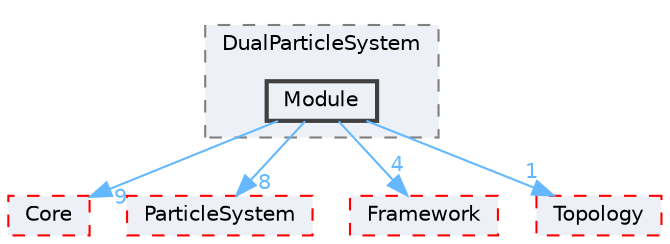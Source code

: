 digraph "D:/Peridyno/peridyno/src/Dynamics/Cuda/DualParticleSystem/Module"
{
 // LATEX_PDF_SIZE
  bgcolor="transparent";
  edge [fontname=Helvetica,fontsize=10,labelfontname=Helvetica,labelfontsize=10];
  node [fontname=Helvetica,fontsize=10,shape=box,height=0.2,width=0.4];
  compound=true
  subgraph clusterdir_102778e70a4b951d128f5283c12d43f5 {
    graph [ bgcolor="#edf0f7", pencolor="grey50", label="DualParticleSystem", fontname=Helvetica,fontsize=10 style="filled,dashed", URL="dir_102778e70a4b951d128f5283c12d43f5.html",tooltip=""]
  dir_fa6114302ab31b078bfe7c9b79bb4c98 [label="Module", fillcolor="#edf0f7", color="grey25", style="filled,bold", URL="dir_fa6114302ab31b078bfe7c9b79bb4c98.html",tooltip=""];
  }
  dir_18ab09de471ddf4a6c726bf6f36eb1c9 [label="Core", fillcolor="#edf0f7", color="red", style="filled,dashed", URL="dir_18ab09de471ddf4a6c726bf6f36eb1c9.html",tooltip=""];
  dir_5112e9c65d410148830e991585b68117 [label="ParticleSystem", fillcolor="#edf0f7", color="red", style="filled,dashed", URL="dir_5112e9c65d410148830e991585b68117.html",tooltip=""];
  dir_72c161997c5186b0a4bbf39a44809cf4 [label="Framework", fillcolor="#edf0f7", color="red", style="filled,dashed", URL="dir_72c161997c5186b0a4bbf39a44809cf4.html",tooltip=""];
  dir_7ded34adb3e08c5a039f89f629ad7b33 [label="Topology", fillcolor="#edf0f7", color="red", style="filled,dashed", URL="dir_7ded34adb3e08c5a039f89f629ad7b33.html",tooltip=""];
  dir_fa6114302ab31b078bfe7c9b79bb4c98->dir_18ab09de471ddf4a6c726bf6f36eb1c9 [headlabel="9", labeldistance=1.5 headhref="dir_000043_000014.html" href="dir_000043_000014.html" color="steelblue1" fontcolor="steelblue1"];
  dir_fa6114302ab31b078bfe7c9b79bb4c98->dir_5112e9c65d410148830e991585b68117 [headlabel="8", labeldistance=1.5 headhref="dir_000043_000062.html" href="dir_000043_000062.html" color="steelblue1" fontcolor="steelblue1"];
  dir_fa6114302ab31b078bfe7c9b79bb4c98->dir_72c161997c5186b0a4bbf39a44809cf4 [headlabel="4", labeldistance=1.5 headhref="dir_000043_000027.html" href="dir_000043_000027.html" color="steelblue1" fontcolor="steelblue1"];
  dir_fa6114302ab31b078bfe7c9b79bb4c98->dir_7ded34adb3e08c5a039f89f629ad7b33 [headlabel="1", labeldistance=1.5 headhref="dir_000043_000081.html" href="dir_000043_000081.html" color="steelblue1" fontcolor="steelblue1"];
}
